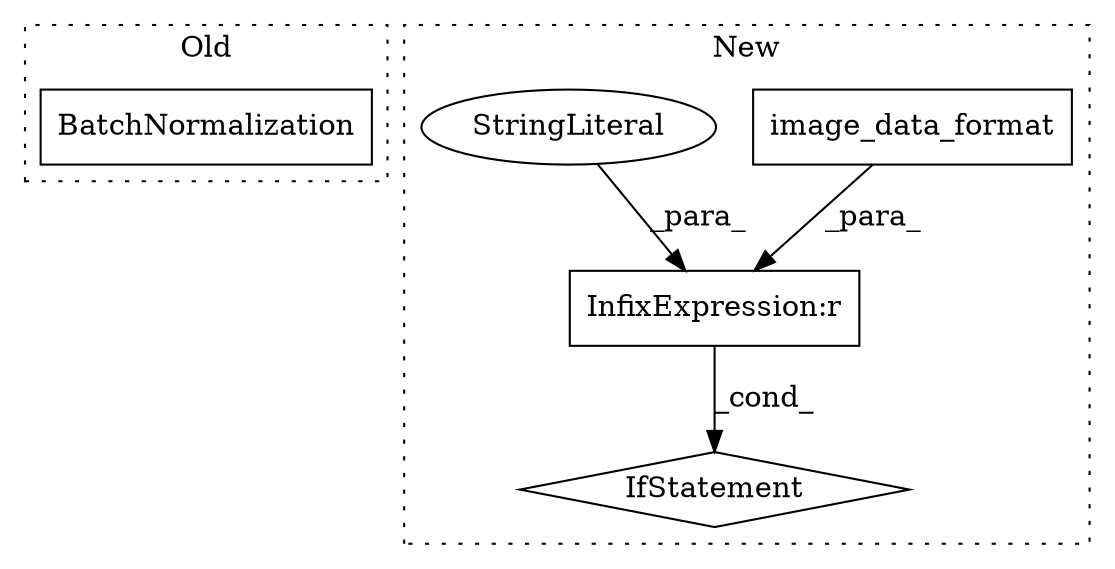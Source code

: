 digraph G {
subgraph cluster0 {
1 [label="BatchNormalization" a="32" s="1760,1802" l="19,1" shape="box"];
label = "Old";
style="dotted";
}
subgraph cluster1 {
2 [label="image_data_format" a="32" s="1441" l="19" shape="box"];
3 [label="InfixExpression:r" a="27" s="1460" l="4" shape="box"];
4 [label="IfStatement" a="25" s="1412,1479" l="4,2" shape="diamond"];
5 [label="StringLiteral" a="45" s="1464" l="15" shape="ellipse"];
label = "New";
style="dotted";
}
2 -> 3 [label="_para_"];
3 -> 4 [label="_cond_"];
5 -> 3 [label="_para_"];
}